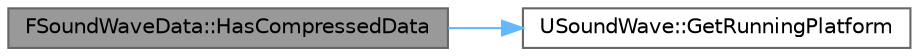 digraph "FSoundWaveData::HasCompressedData"
{
 // INTERACTIVE_SVG=YES
 // LATEX_PDF_SIZE
  bgcolor="transparent";
  edge [fontname=Helvetica,fontsize=10,labelfontname=Helvetica,labelfontsize=10];
  node [fontname=Helvetica,fontsize=10,shape=box,height=0.2,width=0.4];
  rankdir="LR";
  Node1 [id="Node000001",label="FSoundWaveData::HasCompressedData",height=0.2,width=0.4,color="gray40", fillcolor="grey60", style="filled", fontcolor="black",tooltip=" "];
  Node1 -> Node2 [id="edge1_Node000001_Node000002",color="steelblue1",style="solid",tooltip=" "];
  Node2 [id="Node000002",label="USoundWave::GetRunningPlatform",height=0.2,width=0.4,color="grey40", fillcolor="white", style="filled",URL="$d9/db4/classUSoundWave.html#ab4285bd9033c6b1b0103d36d12fcc279",tooltip="helper function for getting the cached name of the current platform."];
}
